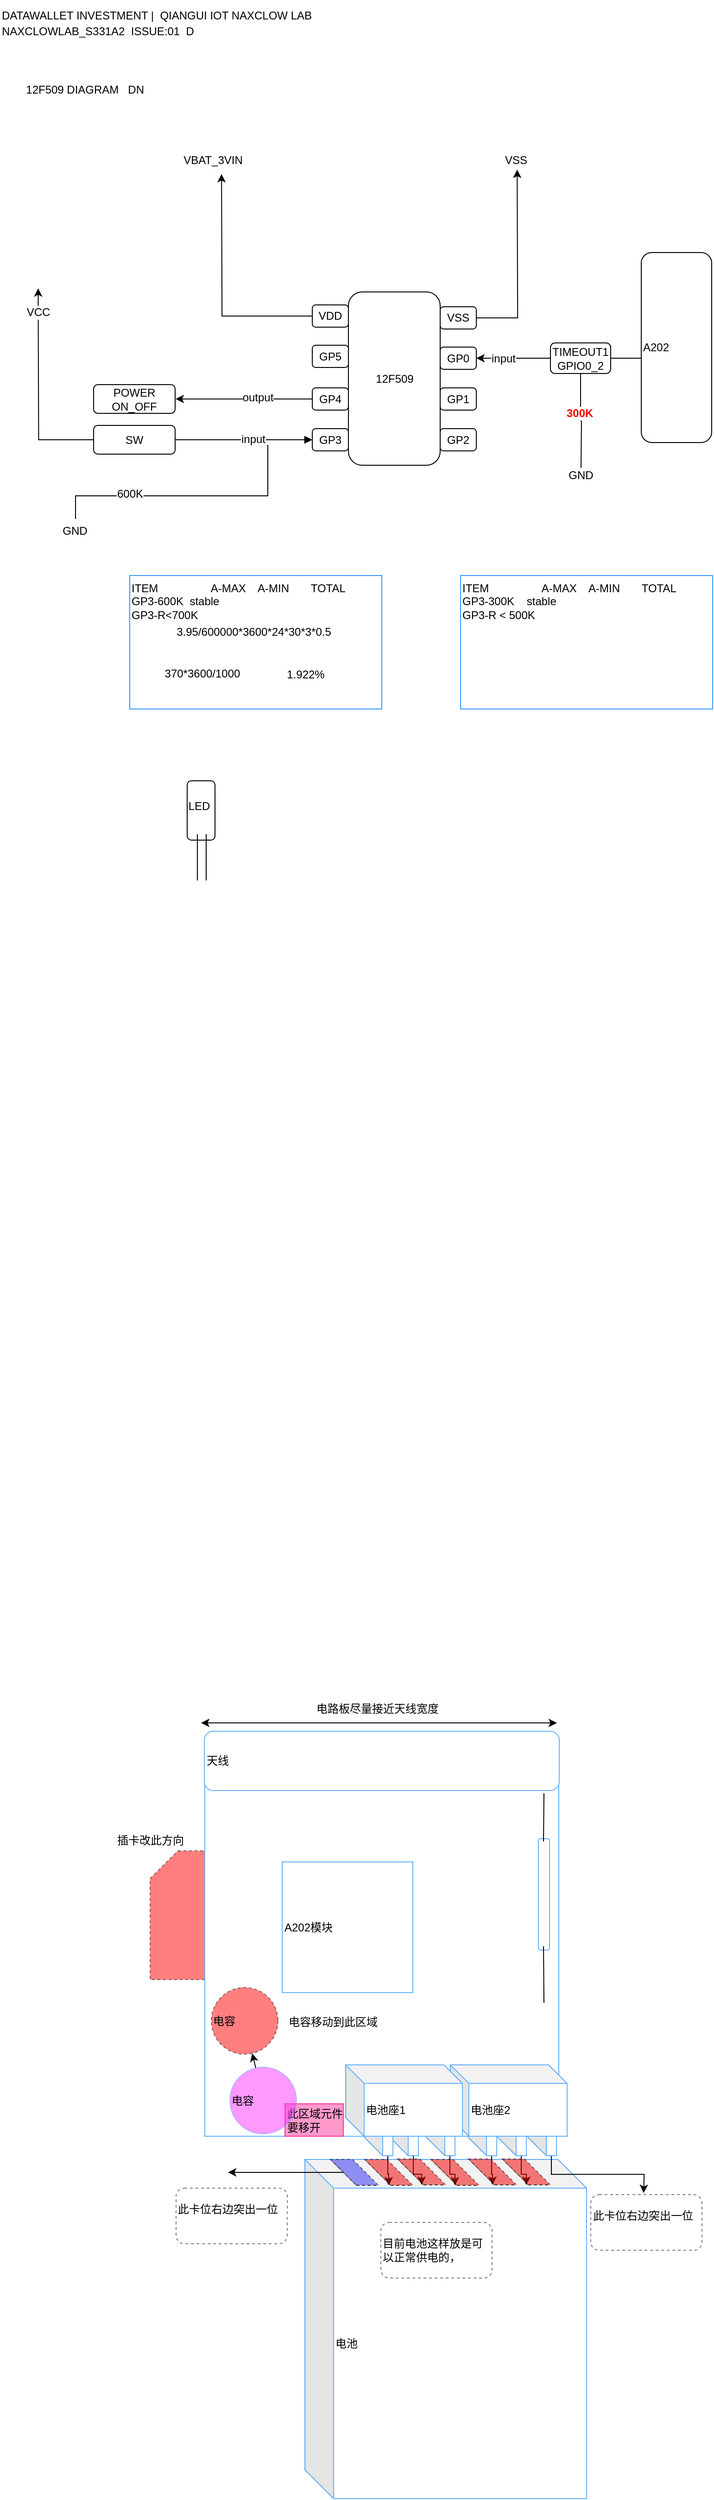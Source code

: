 <mxfile version="10.6.5" type="github"><diagram id="NPV2oDqq05w-u9intcN8" name="12f509diagramblock"><mxGraphModel dx="881" dy="438" grid="0" gridSize="10" guides="1" tooltips="1" connect="1" arrows="1" fold="1" page="1" pageScale="1" pageWidth="827" pageHeight="3600" math="0" shadow="0"><root><mxCell id="0"/><mxCell id="1" parent="0"/><mxCell id="7EI73FPIn31tIyxDaneZ-109" value="" style="shape=card;whiteSpace=wrap;html=1;dashed=1;strokeColor=#000000;fillColor=#FF0000;opacity=50;align=left;" parent="1" vertex="1"><mxGeometry x="179" y="2004" width="80" height="139" as="geometry"/></mxCell><mxCell id="7EI73FPIn31tIyxDaneZ-85" value="电池" style="shape=cube;whiteSpace=wrap;html=1;boundedLbl=1;backgroundOutline=1;darkOpacity=0.05;darkOpacity2=0.1;strokeColor=#66B2FF;fillColor=#FFFFFF;align=left;size=31;" parent="1" vertex="1"><mxGeometry x="346" y="2337" width="304" height="366" as="geometry"/></mxCell><mxCell id="7EI73FPIn31tIyxDaneZ-122" style="edgeStyle=orthogonalEdgeStyle;rounded=0;orthogonalLoop=1;jettySize=auto;html=1;exitX=0;exitY=0;exitDx=25.5;exitDy=42;exitPerimeter=0;" parent="1" source="7EI73FPIn31tIyxDaneZ-100" target="7EI73FPIn31tIyxDaneZ-115" edge="1"><mxGeometry relative="1" as="geometry"/></mxCell><mxCell id="7EI73FPIn31tIyxDaneZ-100" value="" style="shape=cube;whiteSpace=wrap;html=1;boundedLbl=1;backgroundOutline=1;darkOpacity=0.05;darkOpacity2=0.1;strokeColor=#66B2FF;fillColor=#FFFFFF;align=left;" parent="1" vertex="1"><mxGeometry x="477" y="2291" width="31" height="42" as="geometry"/></mxCell><mxCell id="7EI73FPIn31tIyxDaneZ-123" style="edgeStyle=orthogonalEdgeStyle;rounded=0;orthogonalLoop=1;jettySize=auto;html=1;exitX=0;exitY=0;exitDx=25.5;exitDy=42;exitPerimeter=0;" parent="1" source="7EI73FPIn31tIyxDaneZ-98" target="7EI73FPIn31tIyxDaneZ-116" edge="1"><mxGeometry relative="1" as="geometry"/></mxCell><mxCell id="7EI73FPIn31tIyxDaneZ-98" value="" style="shape=cube;whiteSpace=wrap;html=1;boundedLbl=1;backgroundOutline=1;darkOpacity=0.05;darkOpacity2=0.1;strokeColor=#66B2FF;fillColor=#FFFFFF;align=left;" parent="1" vertex="1"><mxGeometry x="437.5" y="2291" width="31" height="42" as="geometry"/></mxCell><mxCell id="7EI73FPIn31tIyxDaneZ-124" style="edgeStyle=orthogonalEdgeStyle;rounded=0;orthogonalLoop=1;jettySize=auto;html=1;exitX=0;exitY=0;exitDx=25.5;exitDy=42;exitPerimeter=0;" parent="1" source="7EI73FPIn31tIyxDaneZ-97" target="7EI73FPIn31tIyxDaneZ-117" edge="1"><mxGeometry relative="1" as="geometry"/></mxCell><mxCell id="7EI73FPIn31tIyxDaneZ-97" value="" style="shape=cube;whiteSpace=wrap;html=1;boundedLbl=1;backgroundOutline=1;darkOpacity=0.05;darkOpacity2=0.1;strokeColor=#66B2FF;fillColor=#FFFFFF;align=left;" parent="1" vertex="1"><mxGeometry x="410" y="2291" width="31" height="42" as="geometry"/></mxCell><mxCell id="7EI73FPIn31tIyxDaneZ-125" style="edgeStyle=orthogonalEdgeStyle;rounded=0;orthogonalLoop=1;jettySize=auto;html=1;exitX=0;exitY=0;exitDx=25.5;exitDy=42;exitPerimeter=0;" parent="1" source="7EI73FPIn31tIyxDaneZ-101" edge="1"><mxGeometry relative="1" as="geometry"><mxPoint x="711.571" y="2373.286" as="targetPoint"/></mxGeometry></mxCell><mxCell id="7EI73FPIn31tIyxDaneZ-101" value="" style="shape=cube;whiteSpace=wrap;html=1;boundedLbl=1;backgroundOutline=1;darkOpacity=0.05;darkOpacity2=0.1;strokeColor=#66B2FF;fillColor=#FFFFFF;align=left;" parent="1" vertex="1"><mxGeometry x="586.5" y="2291" width="31" height="42" as="geometry"/></mxCell><mxCell id="7EI73FPIn31tIyxDaneZ-120" style="edgeStyle=orthogonalEdgeStyle;rounded=0;orthogonalLoop=1;jettySize=auto;html=1;exitX=0;exitY=0;exitDx=25.5;exitDy=42;exitPerimeter=0;" parent="1" source="7EI73FPIn31tIyxDaneZ-102" target="7EI73FPIn31tIyxDaneZ-113" edge="1"><mxGeometry relative="1" as="geometry"/></mxCell><mxCell id="7EI73FPIn31tIyxDaneZ-102" value="" style="shape=cube;whiteSpace=wrap;html=1;boundedLbl=1;backgroundOutline=1;darkOpacity=0.05;darkOpacity2=0.1;strokeColor=#66B2FF;fillColor=#FFFFFF;align=left;" parent="1" vertex="1"><mxGeometry x="554" y="2291" width="31" height="42" as="geometry"/></mxCell><mxCell id="7EI73FPIn31tIyxDaneZ-121" style="edgeStyle=orthogonalEdgeStyle;rounded=0;orthogonalLoop=1;jettySize=auto;html=1;exitX=0;exitY=0;exitDx=25.5;exitDy=42;exitPerimeter=0;" parent="1" source="7EI73FPIn31tIyxDaneZ-103" target="7EI73FPIn31tIyxDaneZ-114" edge="1"><mxGeometry relative="1" as="geometry"/></mxCell><mxCell id="7EI73FPIn31tIyxDaneZ-103" value="" style="shape=cube;whiteSpace=wrap;html=1;boundedLbl=1;backgroundOutline=1;darkOpacity=0.05;darkOpacity2=0.1;strokeColor=#66B2FF;fillColor=#FFFFFF;align=left;" parent="1" vertex="1"><mxGeometry x="522" y="2291" width="31" height="42" as="geometry"/></mxCell><mxCell id="7EI73FPIn31tIyxDaneZ-82" value="" style="whiteSpace=wrap;html=1;aspect=fixed;strokeColor=#66B2FF;fillColor=#FFFFFF;align=left;" parent="1" vertex="1"><mxGeometry x="238" y="1930" width="382" height="382" as="geometry"/></mxCell><mxCell id="7EI73FPIn31tIyxDaneZ-94" value="此区域元件要移开" style="rounded=0;whiteSpace=wrap;html=1;strokeColor=#FF3399;fillColor=#FF99CC;align=left;" parent="1" vertex="1"><mxGeometry x="324.5" y="2277" width="63" height="35" as="geometry"/></mxCell><mxCell id="5WTXFJCiFJjkUuX3-Zvz-34" value="DATAWALLET INVESTMENT |&amp;nbsp; QIANGUI IOT NAXCLOW LAB" style="text;html=1;strokeColor=none;fillColor=none;align=left;verticalAlign=middle;whiteSpace=wrap;rounded=0;fontColor=#000000;" parent="1" vertex="1"><mxGeometry x="17" y="7.5" width="396" height="32" as="geometry"/></mxCell><mxCell id="5WTXFJCiFJjkUuX3-Zvz-35" value="NAXCLOWLAB_S331A2&amp;nbsp; ISSUE:01&amp;nbsp; D" style="text;html=1;strokeColor=none;fillColor=none;align=left;verticalAlign=middle;whiteSpace=wrap;rounded=0;fontColor=#000000;" parent="1" vertex="1"><mxGeometry x="17" y="31.5" width="389" height="19" as="geometry"/></mxCell><mxCell id="5WTXFJCiFJjkUuX3-Zvz-38" value="12F509 DIAGRAM&amp;nbsp; &amp;nbsp;DN&amp;nbsp;" style="text;html=1;strokeColor=none;fillColor=none;align=center;verticalAlign=middle;whiteSpace=wrap;rounded=0;fontColor=#000000;" parent="1" vertex="1"><mxGeometry x="42" y="95.5" width="137" height="16" as="geometry"/></mxCell><mxCell id="5WTXFJCiFJjkUuX3-Zvz-41" style="edgeStyle=orthogonalEdgeStyle;rounded=0;orthogonalLoop=1;jettySize=auto;html=1;startArrow=none;startFill=0;endArrow=none;endFill=0;fontColor=#000000;" parent="1" edge="1"><mxGeometry relative="1" as="geometry"><mxPoint x="98.5" y="567" as="targetPoint"/><Array as="points"><mxPoint x="306" y="542"/><mxPoint x="98" y="542"/></Array><mxPoint x="306" y="487" as="sourcePoint"/></mxGeometry></mxCell><mxCell id="RaFy2suvLOjFDTqA63Ys-6" value="600K" style="text;html=1;resizable=0;points=[];align=center;verticalAlign=middle;labelBackgroundColor=#ffffff;" vertex="1" connectable="0" parent="5WTXFJCiFJjkUuX3-Zvz-41"><mxGeometry x="-0.403" y="-3" relative="1" as="geometry"><mxPoint x="-118" y="1" as="offset"/></mxGeometry></mxCell><mxCell id="5WTXFJCiFJjkUuX3-Zvz-43" value="GND" style="text;html=1;strokeColor=none;fillColor=none;align=center;verticalAlign=middle;whiteSpace=wrap;rounded=0;fontColor=#000000;" parent="1" vertex="1"><mxGeometry x="78" y="569.5" width="40" height="20" as="geometry"/></mxCell><mxCell id="5WTXFJCiFJjkUuX3-Zvz-50" style="edgeStyle=orthogonalEdgeStyle;rounded=0;orthogonalLoop=1;jettySize=auto;html=1;exitX=1;exitY=0.5;exitDx=0;exitDy=0;startArrow=none;startFill=0;endArrow=none;endFill=0;fontColor=#000000;" parent="1" source="5WTXFJCiFJjkUuX3-Zvz-25" edge="1"><mxGeometry relative="1" as="geometry"><mxPoint x="746.077" y="394" as="targetPoint"/></mxGeometry></mxCell><mxCell id="5WTXFJCiFJjkUuX3-Zvz-77" value="A202" style="rounded=1;whiteSpace=wrap;html=1;strokeColor=#000000;fillColor=#ffffff;fontColor=#000000;align=left;" parent="1" vertex="1"><mxGeometry x="709" y="279.5" width="76" height="205" as="geometry"/></mxCell><mxCell id="5WTXFJCiFJjkUuX3-Zvz-11" value="" style="group" parent="1" vertex="1" connectable="0"><mxGeometry x="354" y="322" width="177" height="187" as="geometry"/></mxCell><mxCell id="5WTXFJCiFJjkUuX3-Zvz-1" value="" style="rounded=1;whiteSpace=wrap;html=1;" parent="5WTXFJCiFJjkUuX3-Zvz-11" vertex="1"><mxGeometry x="39" width="99" height="187" as="geometry"/></mxCell><mxCell id="5WTXFJCiFJjkUuX3-Zvz-2" value="12F509" style="text;html=1;strokeColor=none;fillColor=none;align=center;verticalAlign=middle;whiteSpace=wrap;rounded=0;" parent="5WTXFJCiFJjkUuX3-Zvz-11" vertex="1"><mxGeometry x="68.5" y="83.5" width="40" height="20" as="geometry"/></mxCell><mxCell id="5WTXFJCiFJjkUuX3-Zvz-3" value="VSS" style="rounded=1;whiteSpace=wrap;html=1;" parent="5WTXFJCiFJjkUuX3-Zvz-11" vertex="1"><mxGeometry x="138" y="16" width="39" height="24" as="geometry"/></mxCell><mxCell id="5WTXFJCiFJjkUuX3-Zvz-4" value="VDD" style="rounded=1;whiteSpace=wrap;html=1;" parent="5WTXFJCiFJjkUuX3-Zvz-11" vertex="1"><mxGeometry y="14" width="39" height="24" as="geometry"/></mxCell><mxCell id="5WTXFJCiFJjkUuX3-Zvz-5" value="GP0" style="rounded=1;whiteSpace=wrap;html=1;" parent="5WTXFJCiFJjkUuX3-Zvz-11" vertex="1"><mxGeometry x="138" y="59.5" width="39" height="24" as="geometry"/></mxCell><mxCell id="5WTXFJCiFJjkUuX3-Zvz-6" value="GP1" style="rounded=1;whiteSpace=wrap;html=1;" parent="5WTXFJCiFJjkUuX3-Zvz-11" vertex="1"><mxGeometry x="138" y="103.5" width="39" height="24" as="geometry"/></mxCell><mxCell id="5WTXFJCiFJjkUuX3-Zvz-7" value="GP2" style="rounded=1;whiteSpace=wrap;html=1;" parent="5WTXFJCiFJjkUuX3-Zvz-11" vertex="1"><mxGeometry x="138" y="147.5" width="39" height="24" as="geometry"/></mxCell><mxCell id="5WTXFJCiFJjkUuX3-Zvz-8" value="GP5" style="rounded=1;whiteSpace=wrap;html=1;" parent="5WTXFJCiFJjkUuX3-Zvz-11" vertex="1"><mxGeometry y="57.5" width="39" height="24" as="geometry"/></mxCell><mxCell id="5WTXFJCiFJjkUuX3-Zvz-9" value="GP4" style="rounded=1;whiteSpace=wrap;html=1;" parent="5WTXFJCiFJjkUuX3-Zvz-11" vertex="1"><mxGeometry y="103.5" width="39" height="24" as="geometry"/></mxCell><mxCell id="5WTXFJCiFJjkUuX3-Zvz-10" value="GP3" style="rounded=1;whiteSpace=wrap;html=1;" parent="5WTXFJCiFJjkUuX3-Zvz-11" vertex="1"><mxGeometry y="147.5" width="39" height="24" as="geometry"/></mxCell><mxCell id="5WTXFJCiFJjkUuX3-Zvz-13" style="edgeStyle=orthogonalEdgeStyle;rounded=0;orthogonalLoop=1;jettySize=auto;html=1;exitX=0;exitY=0.5;exitDx=0;exitDy=0;startArrow=block;startFill=1;endArrow=none;endFill=0;" parent="1" source="5WTXFJCiFJjkUuX3-Zvz-10" edge="1"><mxGeometry relative="1" as="geometry"><mxPoint x="206.53" y="481.5" as="targetPoint"/></mxGeometry></mxCell><mxCell id="RaFy2suvLOjFDTqA63Ys-8" value="input" style="text;html=1;resizable=0;points=[];align=center;verticalAlign=middle;labelBackgroundColor=#ffffff;" vertex="1" connectable="0" parent="5WTXFJCiFJjkUuX3-Zvz-13"><mxGeometry x="0.005" y="-10" relative="1" as="geometry"><mxPoint x="10" y="9" as="offset"/></mxGeometry></mxCell><mxCell id="5WTXFJCiFJjkUuX3-Zvz-14" style="edgeStyle=orthogonalEdgeStyle;rounded=0;orthogonalLoop=1;jettySize=auto;html=1;exitX=0;exitY=0.5;exitDx=0;exitDy=0;" parent="1" source="5WTXFJCiFJjkUuX3-Zvz-9" edge="1"><mxGeometry relative="1" as="geometry"><mxPoint x="206.53" y="437.5" as="targetPoint"/></mxGeometry></mxCell><mxCell id="RaFy2suvLOjFDTqA63Ys-7" value="output" style="text;html=1;resizable=0;points=[];align=center;verticalAlign=middle;labelBackgroundColor=#ffffff;" vertex="1" connectable="0" parent="5WTXFJCiFJjkUuX3-Zvz-14"><mxGeometry x="0.005" y="-15" relative="1" as="geometry"><mxPoint x="15" y="13" as="offset"/></mxGeometry></mxCell><mxCell id="5WTXFJCiFJjkUuX3-Zvz-16" value="POWER ON_OFF" style="rounded=1;whiteSpace=wrap;html=1;" parent="1" vertex="1"><mxGeometry x="118" y="422" width="88" height="31" as="geometry"/></mxCell><mxCell id="RaFy2suvLOjFDTqA63Ys-4" style="edgeStyle=orthogonalEdgeStyle;rounded=0;orthogonalLoop=1;jettySize=auto;html=1;exitX=0;exitY=0.5;exitDx=0;exitDy=0;" edge="1" parent="1" source="5WTXFJCiFJjkUuX3-Zvz-17"><mxGeometry relative="1" as="geometry"><mxPoint x="58.18" y="318.106" as="targetPoint"/></mxGeometry></mxCell><mxCell id="RaFy2suvLOjFDTqA63Ys-5" value="VCC" style="text;html=1;resizable=0;points=[];align=center;verticalAlign=middle;labelBackgroundColor=#ffffff;" vertex="1" connectable="0" parent="RaFy2suvLOjFDTqA63Ys-4"><mxGeometry x="0.773" y="1" relative="1" as="geometry"><mxPoint as="offset"/></mxGeometry></mxCell><mxCell id="5WTXFJCiFJjkUuX3-Zvz-17" value="SW" style="rounded=1;whiteSpace=wrap;html=1;" parent="1" vertex="1"><mxGeometry x="118" y="466" width="88" height="31" as="geometry"/></mxCell><mxCell id="5WTXFJCiFJjkUuX3-Zvz-18" style="edgeStyle=orthogonalEdgeStyle;rounded=0;orthogonalLoop=1;jettySize=auto;html=1;exitX=0;exitY=0.5;exitDx=0;exitDy=0;" parent="1" source="5WTXFJCiFJjkUuX3-Zvz-4" edge="1"><mxGeometry relative="1" as="geometry"><mxPoint x="256.054" y="194.789" as="targetPoint"/></mxGeometry></mxCell><mxCell id="5WTXFJCiFJjkUuX3-Zvz-19" style="edgeStyle=orthogonalEdgeStyle;rounded=0;orthogonalLoop=1;jettySize=auto;html=1;exitX=1;exitY=0.5;exitDx=0;exitDy=0;" parent="1" source="5WTXFJCiFJjkUuX3-Zvz-3" edge="1"><mxGeometry relative="1" as="geometry"><mxPoint x="575.101" y="190.027" as="targetPoint"/></mxGeometry></mxCell><mxCell id="5WTXFJCiFJjkUuX3-Zvz-20" value="VBAT_3VIN" style="text;html=1;strokeColor=none;fillColor=none;align=center;verticalAlign=middle;whiteSpace=wrap;rounded=0;" parent="1" vertex="1"><mxGeometry x="227" y="169.5" width="40" height="20" as="geometry"/></mxCell><mxCell id="5WTXFJCiFJjkUuX3-Zvz-23" value="VSS" style="text;html=1;strokeColor=none;fillColor=none;align=center;verticalAlign=middle;whiteSpace=wrap;rounded=0;" parent="1" vertex="1"><mxGeometry x="554" y="169.5" width="40" height="20" as="geometry"/></mxCell><mxCell id="5WTXFJCiFJjkUuX3-Zvz-27" style="edgeStyle=orthogonalEdgeStyle;rounded=0;orthogonalLoop=1;jettySize=auto;html=1;exitX=0.5;exitY=1;exitDx=0;exitDy=0;startArrow=none;startFill=0;endArrow=none;endFill=0;" parent="1" source="5WTXFJCiFJjkUuX3-Zvz-25" edge="1"><mxGeometry relative="1" as="geometry"><mxPoint x="644" y="511.932" as="targetPoint"/></mxGeometry></mxCell><mxCell id="5WTXFJCiFJjkUuX3-Zvz-28" value="300K&amp;nbsp;" style="text;html=1;resizable=0;points=[];align=center;verticalAlign=middle;labelBackgroundColor=#ffffff;fontColor=#FF0000;fontStyle=1" parent="5WTXFJCiFJjkUuX3-Zvz-27" vertex="1" connectable="0"><mxGeometry x="0.291" relative="1" as="geometry"><mxPoint x="-0.5" y="-22.5" as="offset"/></mxGeometry></mxCell><mxCell id="5WTXFJCiFJjkUuX3-Zvz-25" value="TIMEOUT1&lt;br&gt;GPIO0_2&lt;br&gt;" style="rounded=1;whiteSpace=wrap;html=1;" parent="1" vertex="1"><mxGeometry x="611" y="377" width="65" height="33" as="geometry"/></mxCell><mxCell id="5WTXFJCiFJjkUuX3-Zvz-26" value="" style="edgeStyle=orthogonalEdgeStyle;rounded=0;orthogonalLoop=1;jettySize=auto;html=1;startArrow=classic;startFill=1;endArrow=none;endFill=0;" parent="1" source="5WTXFJCiFJjkUuX3-Zvz-5" target="5WTXFJCiFJjkUuX3-Zvz-25" edge="1"><mxGeometry relative="1" as="geometry"/></mxCell><mxCell id="RaFy2suvLOjFDTqA63Ys-9" value="input" style="text;html=1;resizable=0;points=[];align=center;verticalAlign=middle;labelBackgroundColor=#ffffff;" vertex="1" connectable="0" parent="5WTXFJCiFJjkUuX3-Zvz-26"><mxGeometry x="-0.274" relative="1" as="geometry"><mxPoint as="offset"/></mxGeometry></mxCell><mxCell id="5WTXFJCiFJjkUuX3-Zvz-29" value="GND" style="text;html=1;strokeColor=none;fillColor=none;align=center;verticalAlign=middle;whiteSpace=wrap;rounded=0;fontColor=#000000;" parent="1" vertex="1"><mxGeometry x="624" y="509.5" width="40" height="20" as="geometry"/></mxCell><mxCell id="7EI73FPIn31tIyxDaneZ-74" value="ITEM&amp;nbsp; &amp;nbsp; &amp;nbsp; &amp;nbsp; &amp;nbsp; &amp;nbsp; &amp;nbsp; &amp;nbsp; &amp;nbsp;A-MAX&amp;nbsp; &amp;nbsp; A-MIN&amp;nbsp; &amp;nbsp; &amp;nbsp; &amp;nbsp;TOTAL&amp;nbsp; &amp;nbsp;&lt;br&gt;GP3-600K&amp;nbsp; stable&lt;br&gt;GP3-R&amp;lt;700K&amp;nbsp; &amp;nbsp; &amp;nbsp; &amp;nbsp; &amp;nbsp;&amp;nbsp;&lt;br&gt;" style="rounded=0;whiteSpace=wrap;html=1;align=left;verticalAlign=top;strokeColor=#3399FF;" parent="1" vertex="1"><mxGeometry x="157" y="628" width="272" height="144" as="geometry"/></mxCell><mxCell id="7EI73FPIn31tIyxDaneZ-75" value="ITEM&amp;nbsp; &amp;nbsp; &amp;nbsp; &amp;nbsp; &amp;nbsp; &amp;nbsp; &amp;nbsp; &amp;nbsp; &amp;nbsp;A-MAX&amp;nbsp; &amp;nbsp; A-MIN&amp;nbsp; &amp;nbsp; &amp;nbsp; &amp;nbsp;TOTAL&amp;nbsp; &amp;nbsp;&lt;br&gt;GP3-300K&amp;nbsp; &amp;nbsp; stable&lt;br&gt;GP3-R &amp;lt; 500K&amp;nbsp; &amp;nbsp; &amp;nbsp; &amp;nbsp;&lt;br&gt;" style="rounded=0;whiteSpace=wrap;html=1;align=left;verticalAlign=top;fillColor=#FFFFFF;strokeColor=#3399FF;" parent="1" vertex="1"><mxGeometry x="514" y="628" width="272" height="144" as="geometry"/></mxCell><mxCell id="7EI73FPIn31tIyxDaneZ-81" value="天线" style="rounded=1;whiteSpace=wrap;html=1;strokeColor=#66B2FF;fillColor=#FFFFFF;align=left;" parent="1" vertex="1"><mxGeometry x="237.5" y="1875" width="383" height="64" as="geometry"/></mxCell><mxCell id="7EI73FPIn31tIyxDaneZ-83" value="A202模块" style="whiteSpace=wrap;html=1;aspect=fixed;strokeColor=#66B2FF;fillColor=#FFFFFF;align=left;" parent="1" vertex="1"><mxGeometry x="321.5" y="2016" width="141" height="141" as="geometry"/></mxCell><mxCell id="7EI73FPIn31tIyxDaneZ-84" value="电容" style="ellipse;whiteSpace=wrap;html=1;aspect=fixed;strokeColor=#66B2FF;fillColor=#FF33FF;align=left;opacity=50;" parent="1" vertex="1"><mxGeometry x="265" y="2237.5" width="72" height="72" as="geometry"/></mxCell><mxCell id="7EI73FPIn31tIyxDaneZ-87" value="电池座2" style="shape=cube;whiteSpace=wrap;html=1;boundedLbl=1;backgroundOutline=1;darkOpacity=0.05;darkOpacity2=0.1;strokeColor=#66B2FF;fillColor=#FFFFFF;align=left;" parent="1" vertex="1"><mxGeometry x="503" y="2235" width="126" height="77" as="geometry"/></mxCell><mxCell id="7EI73FPIn31tIyxDaneZ-86" value="电池座1" style="shape=cube;whiteSpace=wrap;html=1;boundedLbl=1;backgroundOutline=1;darkOpacity=0.05;darkOpacity2=0.1;strokeColor=#66B2FF;fillColor=#FFFFFF;align=left;" parent="1" vertex="1"><mxGeometry x="390" y="2235" width="126" height="77" as="geometry"/></mxCell><mxCell id="7EI73FPIn31tIyxDaneZ-89" value="" style="rounded=1;whiteSpace=wrap;html=1;strokeColor=#66B2FF;fillColor=#FFFFFF;align=left;rotation=90;" parent="1" vertex="1"><mxGeometry x="544" y="2045" width="120" height="12" as="geometry"/></mxCell><mxCell id="7EI73FPIn31tIyxDaneZ-92" value="" style="endArrow=none;html=1;" parent="1" edge="1"><mxGeometry width="50" height="50" relative="1" as="geometry"><mxPoint x="604" y="2168" as="sourcePoint"/><mxPoint x="603.5" y="2107" as="targetPoint"/></mxGeometry></mxCell><mxCell id="7EI73FPIn31tIyxDaneZ-93" value="" style="endArrow=none;html=1;" parent="1" edge="1"><mxGeometry width="50" height="50" relative="1" as="geometry"><mxPoint x="603.5" y="1994" as="sourcePoint"/><mxPoint x="604" y="1942" as="targetPoint"/></mxGeometry></mxCell><mxCell id="7EI73FPIn31tIyxDaneZ-95" value="" style="endArrow=classic;startArrow=classic;html=1;" parent="1" edge="1"><mxGeometry width="50" height="50" relative="1" as="geometry"><mxPoint x="234" y="1866" as="sourcePoint"/><mxPoint x="618" y="1866" as="targetPoint"/></mxGeometry></mxCell><mxCell id="7EI73FPIn31tIyxDaneZ-96" value="电路板尽量接近天线宽度" style="text;html=1;strokeColor=none;fillColor=none;align=center;verticalAlign=middle;whiteSpace=wrap;rounded=0;" parent="1" vertex="1"><mxGeometry x="346" y="1841.5" width="157" height="18" as="geometry"/></mxCell><mxCell id="7EI73FPIn31tIyxDaneZ-105" value="电容" style="ellipse;whiteSpace=wrap;html=1;aspect=fixed;strokeColor=#000000;fillColor=#FF0000;align=left;opacity=50;dashed=1;" parent="1" vertex="1"><mxGeometry x="245" y="2151.5" width="72" height="72" as="geometry"/></mxCell><mxCell id="7EI73FPIn31tIyxDaneZ-106" value="" style="endArrow=classic;html=1;" parent="1" source="7EI73FPIn31tIyxDaneZ-84" target="7EI73FPIn31tIyxDaneZ-105" edge="1"><mxGeometry width="50" height="50" relative="1" as="geometry"><mxPoint x="268" y="2261" as="sourcePoint"/><mxPoint x="318" y="2211" as="targetPoint"/></mxGeometry></mxCell><mxCell id="7EI73FPIn31tIyxDaneZ-107" value="电容移动到此区域" style="text;html=1;strokeColor=none;fillColor=none;align=center;verticalAlign=middle;whiteSpace=wrap;rounded=0;dashed=1;opacity=50;" parent="1" vertex="1"><mxGeometry x="314" y="2178" width="125" height="22" as="geometry"/></mxCell><mxCell id="7EI73FPIn31tIyxDaneZ-110" value="插卡改此方向" style="text;html=1;strokeColor=none;fillColor=none;align=center;verticalAlign=middle;whiteSpace=wrap;rounded=0;dashed=1;opacity=50;" parent="1" vertex="1"><mxGeometry x="116.5" y="1982" width="125" height="22" as="geometry"/></mxCell><mxCell id="7EI73FPIn31tIyxDaneZ-113" value="" style="shape=cube;whiteSpace=wrap;html=1;boundedLbl=1;backgroundOutline=1;darkOpacity=0.05;darkOpacity2=0.1;dashed=1;strokeColor=#000000;fillColor=#FF0000;opacity=50;align=left;size=79;" parent="1" vertex="1"><mxGeometry x="559" y="2336.5" width="52" height="28" as="geometry"/></mxCell><mxCell id="7EI73FPIn31tIyxDaneZ-114" value="" style="shape=cube;whiteSpace=wrap;html=1;boundedLbl=1;backgroundOutline=1;darkOpacity=0.05;darkOpacity2=0.1;dashed=1;strokeColor=#000000;fillColor=#FF0000;opacity=50;align=left;size=79;" parent="1" vertex="1"><mxGeometry x="522.5" y="2336.5" width="52" height="28" as="geometry"/></mxCell><mxCell id="7EI73FPIn31tIyxDaneZ-115" value="" style="shape=cube;whiteSpace=wrap;html=1;boundedLbl=1;backgroundOutline=1;darkOpacity=0.05;darkOpacity2=0.1;dashed=1;strokeColor=#000000;fillColor=#FF0000;opacity=50;align=left;size=79;" parent="1" vertex="1"><mxGeometry x="482" y="2337" width="52" height="28" as="geometry"/></mxCell><mxCell id="7EI73FPIn31tIyxDaneZ-116" value="" style="shape=cube;whiteSpace=wrap;html=1;boundedLbl=1;backgroundOutline=1;darkOpacity=0.05;darkOpacity2=0.1;dashed=1;strokeColor=#000000;fillColor=#FF0000;opacity=50;align=left;size=79;" parent="1" vertex="1"><mxGeometry x="446" y="2336.5" width="52" height="28" as="geometry"/></mxCell><mxCell id="7EI73FPIn31tIyxDaneZ-117" value="" style="shape=cube;whiteSpace=wrap;html=1;boundedLbl=1;backgroundOutline=1;darkOpacity=0.05;darkOpacity2=0.1;dashed=1;strokeColor=#000000;fillColor=#FF0000;opacity=50;align=left;size=79;" parent="1" vertex="1"><mxGeometry x="410.5" y="2337" width="52" height="28" as="geometry"/></mxCell><mxCell id="7EI73FPIn31tIyxDaneZ-127" style="edgeStyle=orthogonalEdgeStyle;rounded=0;orthogonalLoop=1;jettySize=auto;html=1;exitX=0;exitY=0;exitDx=14;exitDy=14;exitPerimeter=0;" parent="1" source="7EI73FPIn31tIyxDaneZ-118" edge="1"><mxGeometry relative="1" as="geometry"><mxPoint x="263" y="2351" as="targetPoint"/></mxGeometry></mxCell><mxCell id="7EI73FPIn31tIyxDaneZ-118" value="" style="shape=cube;whiteSpace=wrap;html=1;boundedLbl=1;backgroundOutline=1;darkOpacity=0.05;darkOpacity2=0.1;dashed=1;strokeColor=#000000;fillColor=#3333FF;opacity=50;align=left;size=79;" parent="1" vertex="1"><mxGeometry x="373.5" y="2337" width="52" height="28" as="geometry"/></mxCell><mxCell id="7EI73FPIn31tIyxDaneZ-119" value="目前电池这样放是可以正常供电的，" style="rounded=1;whiteSpace=wrap;html=1;dashed=1;strokeColor=#000000;fillColor=#FFFFFF;opacity=50;align=left;" parent="1" vertex="1"><mxGeometry x="428" y="2405" width="120" height="60" as="geometry"/></mxCell><mxCell id="7EI73FPIn31tIyxDaneZ-126" value="此卡位右边突出一位&lt;br&gt;&lt;br&gt;" style="rounded=1;whiteSpace=wrap;html=1;dashed=1;strokeColor=#000000;fillColor=#FFFFFF;opacity=50;align=left;" parent="1" vertex="1"><mxGeometry x="654.5" y="2375" width="120" height="60" as="geometry"/></mxCell><mxCell id="7EI73FPIn31tIyxDaneZ-128" value="此卡位右边突出一位&lt;br&gt;&lt;br&gt;" style="rounded=1;whiteSpace=wrap;html=1;dashed=1;strokeColor=#000000;fillColor=#FFFFFF;opacity=50;align=left;" parent="1" vertex="1"><mxGeometry x="207" y="2368" width="120" height="60" as="geometry"/></mxCell><mxCell id="RaFy2suvLOjFDTqA63Ys-3" value="" style="group" vertex="1" connectable="0" parent="1"><mxGeometry x="189" y="677.5" width="204" height="67.5" as="geometry"/></mxCell><mxCell id="lP-U77LXRY3G6laFUX5f-1" value="3.95/600000*3600*24*30*3*0.5" style="text;html=1;strokeColor=none;fillColor=none;align=center;verticalAlign=middle;whiteSpace=wrap;rounded=0;" vertex="1" parent="RaFy2suvLOjFDTqA63Ys-3"><mxGeometry width="204" height="22" as="geometry"/></mxCell><mxCell id="lP-U77LXRY3G6laFUX5f-6" value="370*3600/1000" style="text;html=1;strokeColor=none;fillColor=none;align=center;verticalAlign=middle;whiteSpace=wrap;rounded=0;" vertex="1" parent="RaFy2suvLOjFDTqA63Ys-3"><mxGeometry y="47.5" width="93" height="17" as="geometry"/></mxCell><mxCell id="lP-U77LXRY3G6laFUX5f-7" value="1.922%" style="text;html=1;strokeColor=none;fillColor=none;align=center;verticalAlign=middle;whiteSpace=wrap;rounded=0;" vertex="1" parent="RaFy2suvLOjFDTqA63Ys-3"><mxGeometry x="138" y="47.5" width="40" height="20" as="geometry"/></mxCell><mxCell id="RaFy2suvLOjFDTqA63Ys-11" value="" style="rounded=1;whiteSpace=wrap;html=1;align=left;" vertex="1" parent="1"><mxGeometry x="219" y="849.5" width="30" height="64" as="geometry"/></mxCell><mxCell id="RaFy2suvLOjFDTqA63Ys-13" value="" style="endArrow=none;html=1;" edge="1" parent="1"><mxGeometry width="50" height="50" relative="1" as="geometry"><mxPoint x="230" y="957" as="sourcePoint"/><mxPoint x="230" y="907" as="targetPoint"/></mxGeometry></mxCell><mxCell id="RaFy2suvLOjFDTqA63Ys-14" value="" style="endArrow=none;html=1;" edge="1" parent="1"><mxGeometry width="50" height="50" relative="1" as="geometry"><mxPoint x="239.5" y="957" as="sourcePoint"/><mxPoint x="239.5" y="907" as="targetPoint"/></mxGeometry></mxCell><mxCell id="RaFy2suvLOjFDTqA63Ys-15" value="LED" style="text;html=1;strokeColor=none;fillColor=none;align=center;verticalAlign=middle;whiteSpace=wrap;rounded=0;" vertex="1" parent="1"><mxGeometry x="211.5" y="867" width="40" height="20" as="geometry"/></mxCell></root></mxGraphModel></diagram></mxfile>